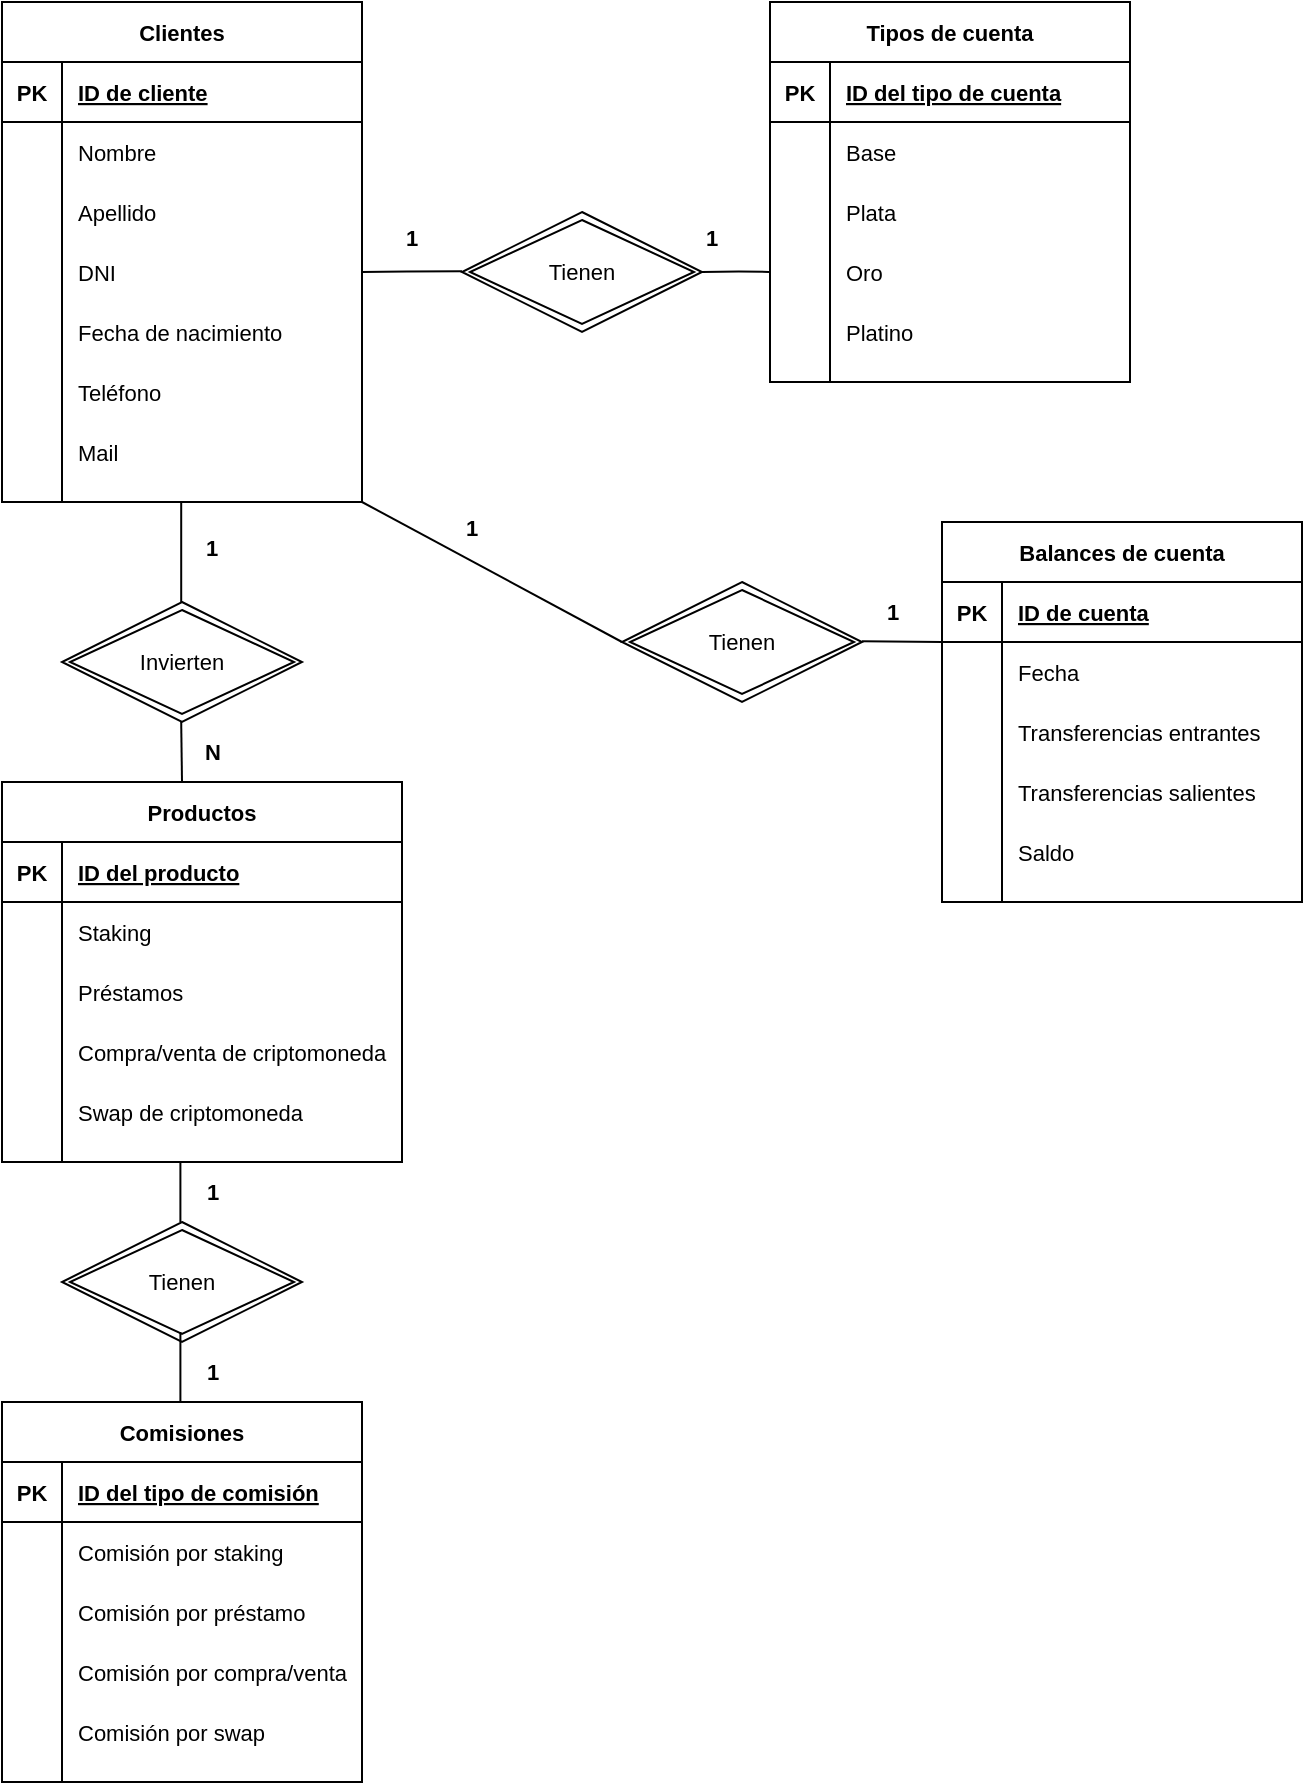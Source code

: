 <mxfile version="20.2.3"><diagram id="ckzgcsahci8-rYzXFJDU" name="Página-1"><mxGraphModel dx="1673" dy="885" grid="1" gridSize="10" guides="1" tooltips="1" connect="1" arrows="1" fold="1" page="1" pageScale="1" pageWidth="827" pageHeight="1169" math="0" shadow="0"><root><mxCell id="0"/><mxCell id="1" parent="0"/><mxCell id="NEdSUjGyFdrofW01_IVh-4" value="Clientes" style="shape=table;startSize=30;container=1;collapsible=1;childLayout=tableLayout;fixedRows=1;rowLines=0;fontStyle=1;align=center;resizeLast=1;fontSize=11;" vertex="1" parent="1"><mxGeometry x="30" y="10" width="180" height="250" as="geometry"><mxRectangle x="30" y="10" width="50" height="30" as="alternateBounds"/></mxGeometry></mxCell><mxCell id="NEdSUjGyFdrofW01_IVh-5" value="" style="shape=tableRow;horizontal=0;startSize=0;swimlaneHead=0;swimlaneBody=0;fillColor=none;collapsible=0;dropTarget=0;points=[[0,0.5],[1,0.5]];portConstraint=eastwest;top=0;left=0;right=0;bottom=1;fontSize=11;" vertex="1" parent="NEdSUjGyFdrofW01_IVh-4"><mxGeometry y="30" width="180" height="30" as="geometry"/></mxCell><mxCell id="NEdSUjGyFdrofW01_IVh-6" value="PK" style="shape=partialRectangle;connectable=0;fillColor=none;top=0;left=0;bottom=0;right=0;fontStyle=1;overflow=hidden;fontSize=11;" vertex="1" parent="NEdSUjGyFdrofW01_IVh-5"><mxGeometry width="30" height="30" as="geometry"><mxRectangle width="30" height="30" as="alternateBounds"/></mxGeometry></mxCell><mxCell id="NEdSUjGyFdrofW01_IVh-7" value="ID de cliente" style="shape=partialRectangle;connectable=0;fillColor=none;top=0;left=0;bottom=0;right=0;align=left;spacingLeft=6;fontStyle=5;overflow=hidden;fontSize=11;" vertex="1" parent="NEdSUjGyFdrofW01_IVh-5"><mxGeometry x="30" width="150" height="30" as="geometry"><mxRectangle width="150" height="30" as="alternateBounds"/></mxGeometry></mxCell><mxCell id="NEdSUjGyFdrofW01_IVh-8" value="" style="shape=tableRow;horizontal=0;startSize=0;swimlaneHead=0;swimlaneBody=0;fillColor=none;collapsible=0;dropTarget=0;points=[[0,0.5],[1,0.5]];portConstraint=eastwest;top=0;left=0;right=0;bottom=0;fontSize=11;" vertex="1" parent="NEdSUjGyFdrofW01_IVh-4"><mxGeometry y="60" width="180" height="30" as="geometry"/></mxCell><mxCell id="NEdSUjGyFdrofW01_IVh-9" value="" style="shape=partialRectangle;connectable=0;fillColor=none;top=0;left=0;bottom=0;right=0;editable=1;overflow=hidden;fontSize=11;" vertex="1" parent="NEdSUjGyFdrofW01_IVh-8"><mxGeometry width="30" height="30" as="geometry"><mxRectangle width="30" height="30" as="alternateBounds"/></mxGeometry></mxCell><mxCell id="NEdSUjGyFdrofW01_IVh-10" value="Nombre" style="shape=partialRectangle;connectable=0;fillColor=none;top=0;left=0;bottom=0;right=0;align=left;spacingLeft=6;overflow=hidden;fontSize=11;" vertex="1" parent="NEdSUjGyFdrofW01_IVh-8"><mxGeometry x="30" width="150" height="30" as="geometry"><mxRectangle width="150" height="30" as="alternateBounds"/></mxGeometry></mxCell><mxCell id="NEdSUjGyFdrofW01_IVh-11" value="" style="shape=tableRow;horizontal=0;startSize=0;swimlaneHead=0;swimlaneBody=0;fillColor=none;collapsible=0;dropTarget=0;points=[[0,0.5],[1,0.5]];portConstraint=eastwest;top=0;left=0;right=0;bottom=0;fontSize=11;" vertex="1" parent="NEdSUjGyFdrofW01_IVh-4"><mxGeometry y="90" width="180" height="30" as="geometry"/></mxCell><mxCell id="NEdSUjGyFdrofW01_IVh-12" value="" style="shape=partialRectangle;connectable=0;fillColor=none;top=0;left=0;bottom=0;right=0;editable=1;overflow=hidden;fontSize=11;" vertex="1" parent="NEdSUjGyFdrofW01_IVh-11"><mxGeometry width="30" height="30" as="geometry"><mxRectangle width="30" height="30" as="alternateBounds"/></mxGeometry></mxCell><mxCell id="NEdSUjGyFdrofW01_IVh-13" value="Apellido" style="shape=partialRectangle;connectable=0;fillColor=none;top=0;left=0;bottom=0;right=0;align=left;spacingLeft=6;overflow=hidden;fontSize=11;" vertex="1" parent="NEdSUjGyFdrofW01_IVh-11"><mxGeometry x="30" width="150" height="30" as="geometry"><mxRectangle width="150" height="30" as="alternateBounds"/></mxGeometry></mxCell><mxCell id="NEdSUjGyFdrofW01_IVh-14" value="" style="shape=tableRow;horizontal=0;startSize=0;swimlaneHead=0;swimlaneBody=0;fillColor=none;collapsible=0;dropTarget=0;points=[[0,0.5],[1,0.5]];portConstraint=eastwest;top=0;left=0;right=0;bottom=0;fontSize=11;" vertex="1" parent="NEdSUjGyFdrofW01_IVh-4"><mxGeometry y="120" width="180" height="30" as="geometry"/></mxCell><mxCell id="NEdSUjGyFdrofW01_IVh-15" value="" style="shape=partialRectangle;connectable=0;fillColor=none;top=0;left=0;bottom=0;right=0;editable=1;overflow=hidden;fontSize=11;" vertex="1" parent="NEdSUjGyFdrofW01_IVh-14"><mxGeometry width="30" height="30" as="geometry"><mxRectangle width="30" height="30" as="alternateBounds"/></mxGeometry></mxCell><mxCell id="NEdSUjGyFdrofW01_IVh-16" value="DNI" style="shape=partialRectangle;connectable=0;fillColor=none;top=0;left=0;bottom=0;right=0;align=left;spacingLeft=6;overflow=hidden;fontSize=11;" vertex="1" parent="NEdSUjGyFdrofW01_IVh-14"><mxGeometry x="30" width="150" height="30" as="geometry"><mxRectangle width="150" height="30" as="alternateBounds"/></mxGeometry></mxCell><mxCell id="NEdSUjGyFdrofW01_IVh-29" value="" style="shape=partialRectangle;connectable=0;fillColor=none;top=0;left=0;bottom=0;right=0;editable=1;overflow=hidden;fontSize=11;" vertex="1" parent="1"><mxGeometry x="30" y="160" width="30" height="30" as="geometry"><mxRectangle width="30" height="30" as="alternateBounds"/></mxGeometry></mxCell><mxCell id="NEdSUjGyFdrofW01_IVh-43" value="" style="endArrow=none;html=1;rounded=0;fontSize=11;startSize=14;endSize=14;curved=1;" edge="1" parent="1"><mxGeometry relative="1" as="geometry"><mxPoint x="60" y="160" as="sourcePoint"/><mxPoint x="60" y="260" as="targetPoint"/></mxGeometry></mxCell><mxCell id="NEdSUjGyFdrofW01_IVh-44" value="Fecha de nacimiento" style="shape=partialRectangle;connectable=0;fillColor=none;top=0;left=0;bottom=0;right=0;align=left;spacingLeft=6;overflow=hidden;fontSize=11;" vertex="1" parent="1"><mxGeometry x="60" y="160" width="150" height="30" as="geometry"><mxRectangle width="150" height="30" as="alternateBounds"/></mxGeometry></mxCell><mxCell id="NEdSUjGyFdrofW01_IVh-45" value="Teléfono" style="shape=partialRectangle;connectable=0;fillColor=none;top=0;left=0;bottom=0;right=0;align=left;spacingLeft=6;overflow=hidden;fontSize=11;" vertex="1" parent="1"><mxGeometry x="60" y="190" width="150" height="30" as="geometry"><mxRectangle width="150" height="30" as="alternateBounds"/></mxGeometry></mxCell><mxCell id="NEdSUjGyFdrofW01_IVh-46" value="Mail" style="shape=partialRectangle;connectable=0;fillColor=none;top=0;left=0;bottom=0;right=0;align=left;spacingLeft=6;overflow=hidden;fontSize=11;" vertex="1" parent="1"><mxGeometry x="60" y="220" width="150" height="30" as="geometry"><mxRectangle width="150" height="30" as="alternateBounds"/></mxGeometry></mxCell><mxCell id="NEdSUjGyFdrofW01_IVh-68" value="Tienen" style="shape=rhombus;double=1;perimeter=rhombusPerimeter;whiteSpace=wrap;html=1;align=center;fontSize=11;" vertex="1" parent="1"><mxGeometry x="260" y="115" width="120" height="60" as="geometry"/></mxCell><mxCell id="NEdSUjGyFdrofW01_IVh-75" value="" style="endArrow=none;html=1;rounded=0;fontSize=11;startSize=14;endSize=14;curved=1;exitX=1;exitY=0.5;exitDx=0;exitDy=0;" edge="1" parent="1" source="NEdSUjGyFdrofW01_IVh-14"><mxGeometry relative="1" as="geometry"><mxPoint x="220" y="145" as="sourcePoint"/><mxPoint x="260" y="144.6" as="targetPoint"/><Array as="points"><mxPoint x="230" y="144.6"/></Array></mxGeometry></mxCell><mxCell id="NEdSUjGyFdrofW01_IVh-77" value="" style="endArrow=none;html=1;rounded=0;fontSize=11;startSize=14;endSize=14;curved=1;exitX=1;exitY=0.5;exitDx=0;exitDy=0;entryX=0;entryY=0.5;entryDx=0;entryDy=0;" edge="1" parent="1"><mxGeometry relative="1" as="geometry"><mxPoint x="380" y="145" as="sourcePoint"/><mxPoint x="413.5" y="145" as="targetPoint"/><Array as="points"><mxPoint x="400" y="144.6"/></Array></mxGeometry></mxCell><mxCell id="NEdSUjGyFdrofW01_IVh-78" value="Tipos de cuenta" style="shape=table;startSize=30;container=1;collapsible=1;childLayout=tableLayout;fixedRows=1;rowLines=0;fontStyle=1;align=center;resizeLast=1;fontSize=11;" vertex="1" parent="1"><mxGeometry x="414" y="10" width="180" height="190" as="geometry"><mxRectangle x="30" y="10" width="50" height="30" as="alternateBounds"/></mxGeometry></mxCell><mxCell id="NEdSUjGyFdrofW01_IVh-79" value="" style="shape=tableRow;horizontal=0;startSize=0;swimlaneHead=0;swimlaneBody=0;fillColor=none;collapsible=0;dropTarget=0;points=[[0,0.5],[1,0.5]];portConstraint=eastwest;top=0;left=0;right=0;bottom=1;fontSize=11;" vertex="1" parent="NEdSUjGyFdrofW01_IVh-78"><mxGeometry y="30" width="180" height="30" as="geometry"/></mxCell><mxCell id="NEdSUjGyFdrofW01_IVh-80" value="PK" style="shape=partialRectangle;connectable=0;fillColor=none;top=0;left=0;bottom=0;right=0;fontStyle=1;overflow=hidden;fontSize=11;" vertex="1" parent="NEdSUjGyFdrofW01_IVh-79"><mxGeometry width="30" height="30" as="geometry"><mxRectangle width="30" height="30" as="alternateBounds"/></mxGeometry></mxCell><mxCell id="NEdSUjGyFdrofW01_IVh-81" value="ID del tipo de cuenta" style="shape=partialRectangle;connectable=0;fillColor=none;top=0;left=0;bottom=0;right=0;align=left;spacingLeft=6;fontStyle=5;overflow=hidden;fontSize=11;" vertex="1" parent="NEdSUjGyFdrofW01_IVh-79"><mxGeometry x="30" width="150" height="30" as="geometry"><mxRectangle width="150" height="30" as="alternateBounds"/></mxGeometry></mxCell><mxCell id="NEdSUjGyFdrofW01_IVh-82" value="" style="shape=tableRow;horizontal=0;startSize=0;swimlaneHead=0;swimlaneBody=0;fillColor=none;collapsible=0;dropTarget=0;points=[[0,0.5],[1,0.5]];portConstraint=eastwest;top=0;left=0;right=0;bottom=0;fontSize=11;" vertex="1" parent="NEdSUjGyFdrofW01_IVh-78"><mxGeometry y="60" width="180" height="30" as="geometry"/></mxCell><mxCell id="NEdSUjGyFdrofW01_IVh-83" value="" style="shape=partialRectangle;connectable=0;fillColor=none;top=0;left=0;bottom=0;right=0;editable=1;overflow=hidden;fontSize=11;" vertex="1" parent="NEdSUjGyFdrofW01_IVh-82"><mxGeometry width="30" height="30" as="geometry"><mxRectangle width="30" height="30" as="alternateBounds"/></mxGeometry></mxCell><mxCell id="NEdSUjGyFdrofW01_IVh-84" value="Base" style="shape=partialRectangle;connectable=0;fillColor=none;top=0;left=0;bottom=0;right=0;align=left;spacingLeft=6;overflow=hidden;fontSize=11;" vertex="1" parent="NEdSUjGyFdrofW01_IVh-82"><mxGeometry x="30" width="150" height="30" as="geometry"><mxRectangle width="150" height="30" as="alternateBounds"/></mxGeometry></mxCell><mxCell id="NEdSUjGyFdrofW01_IVh-85" value="" style="shape=tableRow;horizontal=0;startSize=0;swimlaneHead=0;swimlaneBody=0;fillColor=none;collapsible=0;dropTarget=0;points=[[0,0.5],[1,0.5]];portConstraint=eastwest;top=0;left=0;right=0;bottom=0;fontSize=11;" vertex="1" parent="NEdSUjGyFdrofW01_IVh-78"><mxGeometry y="90" width="180" height="30" as="geometry"/></mxCell><mxCell id="NEdSUjGyFdrofW01_IVh-86" value="" style="shape=partialRectangle;connectable=0;fillColor=none;top=0;left=0;bottom=0;right=0;editable=1;overflow=hidden;fontSize=11;" vertex="1" parent="NEdSUjGyFdrofW01_IVh-85"><mxGeometry width="30" height="30" as="geometry"><mxRectangle width="30" height="30" as="alternateBounds"/></mxGeometry></mxCell><mxCell id="NEdSUjGyFdrofW01_IVh-87" value="Plata" style="shape=partialRectangle;connectable=0;fillColor=none;top=0;left=0;bottom=0;right=0;align=left;spacingLeft=6;overflow=hidden;fontSize=11;" vertex="1" parent="NEdSUjGyFdrofW01_IVh-85"><mxGeometry x="30" width="150" height="30" as="geometry"><mxRectangle width="150" height="30" as="alternateBounds"/></mxGeometry></mxCell><mxCell id="NEdSUjGyFdrofW01_IVh-88" value="" style="shape=tableRow;horizontal=0;startSize=0;swimlaneHead=0;swimlaneBody=0;fillColor=none;collapsible=0;dropTarget=0;points=[[0,0.5],[1,0.5]];portConstraint=eastwest;top=0;left=0;right=0;bottom=0;fontSize=11;" vertex="1" parent="NEdSUjGyFdrofW01_IVh-78"><mxGeometry y="120" width="180" height="30" as="geometry"/></mxCell><mxCell id="NEdSUjGyFdrofW01_IVh-89" value="" style="shape=partialRectangle;connectable=0;fillColor=none;top=0;left=0;bottom=0;right=0;editable=1;overflow=hidden;fontSize=11;" vertex="1" parent="NEdSUjGyFdrofW01_IVh-88"><mxGeometry width="30" height="30" as="geometry"><mxRectangle width="30" height="30" as="alternateBounds"/></mxGeometry></mxCell><mxCell id="NEdSUjGyFdrofW01_IVh-90" value="Oro" style="shape=partialRectangle;connectable=0;fillColor=none;top=0;left=0;bottom=0;right=0;align=left;spacingLeft=6;overflow=hidden;fontSize=11;" vertex="1" parent="NEdSUjGyFdrofW01_IVh-88"><mxGeometry x="30" width="150" height="30" as="geometry"><mxRectangle width="150" height="30" as="alternateBounds"/></mxGeometry></mxCell><mxCell id="NEdSUjGyFdrofW01_IVh-91" value="" style="endArrow=none;html=1;rounded=0;fontSize=11;startSize=14;endSize=14;curved=1;" edge="1" parent="1"><mxGeometry relative="1" as="geometry"><mxPoint x="444" y="160" as="sourcePoint"/><mxPoint x="444" y="200" as="targetPoint"/></mxGeometry></mxCell><mxCell id="NEdSUjGyFdrofW01_IVh-92" value="&lt;b&gt;1&lt;/b&gt;" style="text;html=1;align=center;verticalAlign=middle;resizable=0;points=[];autosize=1;strokeColor=none;fillColor=none;fontSize=11;" vertex="1" parent="1"><mxGeometry x="460" y="300" width="30" height="30" as="geometry"/></mxCell><mxCell id="NEdSUjGyFdrofW01_IVh-95" value="Platino" style="shape=partialRectangle;connectable=0;fillColor=none;top=0;left=0;bottom=0;right=0;align=left;spacingLeft=6;overflow=hidden;fontSize=11;" vertex="1" parent="1"><mxGeometry x="444" y="160" width="150" height="30" as="geometry"><mxRectangle width="150" height="30" as="alternateBounds"/></mxGeometry></mxCell><mxCell id="NEdSUjGyFdrofW01_IVh-98" value="" style="endArrow=none;html=1;rounded=0;fontSize=11;startSize=14;endSize=14;curved=1;" edge="1" parent="1"><mxGeometry relative="1" as="geometry"><mxPoint x="119.6" y="260" as="sourcePoint"/><mxPoint x="119.6" y="310" as="targetPoint"/><Array as="points"><mxPoint x="119.6" y="280"/></Array></mxGeometry></mxCell><mxCell id="NEdSUjGyFdrofW01_IVh-99" value="Invierten" style="shape=rhombus;double=1;perimeter=rhombusPerimeter;whiteSpace=wrap;html=1;align=center;fontSize=11;" vertex="1" parent="1"><mxGeometry x="60" y="310" width="120" height="60" as="geometry"/></mxCell><mxCell id="NEdSUjGyFdrofW01_IVh-100" value="Productos" style="shape=table;startSize=30;container=1;collapsible=1;childLayout=tableLayout;fixedRows=1;rowLines=0;fontStyle=1;align=center;resizeLast=1;fontSize=11;" vertex="1" parent="1"><mxGeometry x="30" y="400" width="200" height="190" as="geometry"><mxRectangle x="30" y="10" width="50" height="30" as="alternateBounds"/></mxGeometry></mxCell><mxCell id="NEdSUjGyFdrofW01_IVh-101" value="" style="shape=tableRow;horizontal=0;startSize=0;swimlaneHead=0;swimlaneBody=0;fillColor=none;collapsible=0;dropTarget=0;points=[[0,0.5],[1,0.5]];portConstraint=eastwest;top=0;left=0;right=0;bottom=1;fontSize=11;" vertex="1" parent="NEdSUjGyFdrofW01_IVh-100"><mxGeometry y="30" width="200" height="30" as="geometry"/></mxCell><mxCell id="NEdSUjGyFdrofW01_IVh-102" value="PK" style="shape=partialRectangle;connectable=0;fillColor=none;top=0;left=0;bottom=0;right=0;fontStyle=1;overflow=hidden;fontSize=11;" vertex="1" parent="NEdSUjGyFdrofW01_IVh-101"><mxGeometry width="30" height="30" as="geometry"><mxRectangle width="30" height="30" as="alternateBounds"/></mxGeometry></mxCell><mxCell id="NEdSUjGyFdrofW01_IVh-103" value="ID del producto" style="shape=partialRectangle;connectable=0;fillColor=none;top=0;left=0;bottom=0;right=0;align=left;spacingLeft=6;fontStyle=5;overflow=hidden;fontSize=11;" vertex="1" parent="NEdSUjGyFdrofW01_IVh-101"><mxGeometry x="30" width="170" height="30" as="geometry"><mxRectangle width="170" height="30" as="alternateBounds"/></mxGeometry></mxCell><mxCell id="NEdSUjGyFdrofW01_IVh-104" value="" style="shape=tableRow;horizontal=0;startSize=0;swimlaneHead=0;swimlaneBody=0;fillColor=none;collapsible=0;dropTarget=0;points=[[0,0.5],[1,0.5]];portConstraint=eastwest;top=0;left=0;right=0;bottom=0;fontSize=11;" vertex="1" parent="NEdSUjGyFdrofW01_IVh-100"><mxGeometry y="60" width="200" height="30" as="geometry"/></mxCell><mxCell id="NEdSUjGyFdrofW01_IVh-105" value="" style="shape=partialRectangle;connectable=0;fillColor=none;top=0;left=0;bottom=0;right=0;editable=1;overflow=hidden;fontSize=11;" vertex="1" parent="NEdSUjGyFdrofW01_IVh-104"><mxGeometry width="30" height="30" as="geometry"><mxRectangle width="30" height="30" as="alternateBounds"/></mxGeometry></mxCell><mxCell id="NEdSUjGyFdrofW01_IVh-106" value="Staking" style="shape=partialRectangle;connectable=0;fillColor=none;top=0;left=0;bottom=0;right=0;align=left;spacingLeft=6;overflow=hidden;fontSize=11;" vertex="1" parent="NEdSUjGyFdrofW01_IVh-104"><mxGeometry x="30" width="170" height="30" as="geometry"><mxRectangle width="170" height="30" as="alternateBounds"/></mxGeometry></mxCell><mxCell id="NEdSUjGyFdrofW01_IVh-107" value="" style="shape=tableRow;horizontal=0;startSize=0;swimlaneHead=0;swimlaneBody=0;fillColor=none;collapsible=0;dropTarget=0;points=[[0,0.5],[1,0.5]];portConstraint=eastwest;top=0;left=0;right=0;bottom=0;fontSize=11;" vertex="1" parent="NEdSUjGyFdrofW01_IVh-100"><mxGeometry y="90" width="200" height="30" as="geometry"/></mxCell><mxCell id="NEdSUjGyFdrofW01_IVh-108" value="" style="shape=partialRectangle;connectable=0;fillColor=none;top=0;left=0;bottom=0;right=0;editable=1;overflow=hidden;fontSize=11;" vertex="1" parent="NEdSUjGyFdrofW01_IVh-107"><mxGeometry width="30" height="30" as="geometry"><mxRectangle width="30" height="30" as="alternateBounds"/></mxGeometry></mxCell><mxCell id="NEdSUjGyFdrofW01_IVh-109" value="Préstamos" style="shape=partialRectangle;connectable=0;fillColor=none;top=0;left=0;bottom=0;right=0;align=left;spacingLeft=6;overflow=hidden;fontSize=11;" vertex="1" parent="NEdSUjGyFdrofW01_IVh-107"><mxGeometry x="30" width="170" height="30" as="geometry"><mxRectangle width="170" height="30" as="alternateBounds"/></mxGeometry></mxCell><mxCell id="NEdSUjGyFdrofW01_IVh-110" value="" style="shape=tableRow;horizontal=0;startSize=0;swimlaneHead=0;swimlaneBody=0;fillColor=none;collapsible=0;dropTarget=0;points=[[0,0.5],[1,0.5]];portConstraint=eastwest;top=0;left=0;right=0;bottom=0;fontSize=11;" vertex="1" parent="NEdSUjGyFdrofW01_IVh-100"><mxGeometry y="120" width="200" height="30" as="geometry"/></mxCell><mxCell id="NEdSUjGyFdrofW01_IVh-111" value="" style="shape=partialRectangle;connectable=0;fillColor=none;top=0;left=0;bottom=0;right=0;editable=1;overflow=hidden;fontSize=11;" vertex="1" parent="NEdSUjGyFdrofW01_IVh-110"><mxGeometry width="30" height="30" as="geometry"><mxRectangle width="30" height="30" as="alternateBounds"/></mxGeometry></mxCell><mxCell id="NEdSUjGyFdrofW01_IVh-112" value="Compra/venta de criptomoneda" style="shape=partialRectangle;connectable=0;fillColor=none;top=0;left=0;bottom=0;right=0;align=left;spacingLeft=6;overflow=hidden;fontSize=11;" vertex="1" parent="NEdSUjGyFdrofW01_IVh-110"><mxGeometry x="30" width="170" height="30" as="geometry"><mxRectangle width="170" height="30" as="alternateBounds"/></mxGeometry></mxCell><mxCell id="NEdSUjGyFdrofW01_IVh-113" value="" style="endArrow=none;html=1;rounded=0;fontSize=11;startSize=14;endSize=14;curved=1;" edge="1" parent="1"><mxGeometry relative="1" as="geometry"><mxPoint x="60" y="550" as="sourcePoint"/><mxPoint x="60" y="590" as="targetPoint"/></mxGeometry></mxCell><mxCell id="NEdSUjGyFdrofW01_IVh-114" value="" style="endArrow=none;html=1;rounded=0;fontSize=11;startSize=14;endSize=14;curved=1;" edge="1" parent="1"><mxGeometry relative="1" as="geometry"><mxPoint x="119.6" y="370" as="sourcePoint"/><mxPoint x="120" y="400" as="targetPoint"/></mxGeometry></mxCell><mxCell id="NEdSUjGyFdrofW01_IVh-115" value="&lt;div&gt;&lt;b&gt;N&lt;/b&gt;&lt;/div&gt;" style="text;html=1;align=center;verticalAlign=middle;resizable=0;points=[];autosize=1;strokeColor=none;fillColor=none;fontSize=11;" vertex="1" parent="1"><mxGeometry x="120" y="370" width="30" height="30" as="geometry"/></mxCell><mxCell id="NEdSUjGyFdrofW01_IVh-116" value="&lt;b&gt;1&lt;/b&gt;" style="text;whiteSpace=wrap;html=1;fontSize=11;" vertex="1" parent="1"><mxGeometry x="230" y="115" width="40" height="40" as="geometry"/></mxCell><mxCell id="NEdSUjGyFdrofW01_IVh-118" value="&lt;b&gt;1&lt;/b&gt;" style="text;whiteSpace=wrap;html=1;fontSize=11;" vertex="1" parent="1"><mxGeometry x="130" y="270" width="40" height="40" as="geometry"/></mxCell><mxCell id="NEdSUjGyFdrofW01_IVh-119" value="Swap de criptomoneda" style="shape=partialRectangle;connectable=0;fillColor=none;top=0;left=0;bottom=0;right=0;align=left;spacingLeft=6;overflow=hidden;fontSize=11;" vertex="1" parent="1"><mxGeometry x="60" y="550" width="150" height="30" as="geometry"><mxRectangle width="150" height="30" as="alternateBounds"/></mxGeometry></mxCell><mxCell id="NEdSUjGyFdrofW01_IVh-122" value="Tienen" style="shape=rhombus;double=1;perimeter=rhombusPerimeter;whiteSpace=wrap;html=1;align=center;fontSize=11;" vertex="1" parent="1"><mxGeometry x="60" y="620" width="120" height="60" as="geometry"/></mxCell><mxCell id="NEdSUjGyFdrofW01_IVh-125" value="" style="endArrow=none;html=1;rounded=0;fontSize=11;startSize=14;endSize=14;curved=1;" edge="1" parent="1"><mxGeometry relative="1" as="geometry"><mxPoint x="119.2" y="590" as="sourcePoint"/><mxPoint x="119.2" y="620" as="targetPoint"/></mxGeometry></mxCell><mxCell id="NEdSUjGyFdrofW01_IVh-127" value="Comisiones" style="shape=table;startSize=30;container=1;collapsible=1;childLayout=tableLayout;fixedRows=1;rowLines=0;fontStyle=1;align=center;resizeLast=1;fontSize=11;" vertex="1" parent="1"><mxGeometry x="30" y="710" width="180" height="190" as="geometry"><mxRectangle x="30" y="10" width="50" height="30" as="alternateBounds"/></mxGeometry></mxCell><mxCell id="NEdSUjGyFdrofW01_IVh-128" value="" style="shape=tableRow;horizontal=0;startSize=0;swimlaneHead=0;swimlaneBody=0;fillColor=none;collapsible=0;dropTarget=0;points=[[0,0.5],[1,0.5]];portConstraint=eastwest;top=0;left=0;right=0;bottom=1;fontSize=11;" vertex="1" parent="NEdSUjGyFdrofW01_IVh-127"><mxGeometry y="30" width="180" height="30" as="geometry"/></mxCell><mxCell id="NEdSUjGyFdrofW01_IVh-129" value="PK" style="shape=partialRectangle;connectable=0;fillColor=none;top=0;left=0;bottom=0;right=0;fontStyle=1;overflow=hidden;fontSize=11;" vertex="1" parent="NEdSUjGyFdrofW01_IVh-128"><mxGeometry width="30" height="30" as="geometry"><mxRectangle width="30" height="30" as="alternateBounds"/></mxGeometry></mxCell><mxCell id="NEdSUjGyFdrofW01_IVh-130" value="ID del tipo de comisión" style="shape=partialRectangle;connectable=0;fillColor=none;top=0;left=0;bottom=0;right=0;align=left;spacingLeft=6;fontStyle=5;overflow=hidden;fontSize=11;" vertex="1" parent="NEdSUjGyFdrofW01_IVh-128"><mxGeometry x="30" width="150" height="30" as="geometry"><mxRectangle width="150" height="30" as="alternateBounds"/></mxGeometry></mxCell><mxCell id="NEdSUjGyFdrofW01_IVh-134" value="" style="shape=tableRow;horizontal=0;startSize=0;swimlaneHead=0;swimlaneBody=0;fillColor=none;collapsible=0;dropTarget=0;points=[[0,0.5],[1,0.5]];portConstraint=eastwest;top=0;left=0;right=0;bottom=0;fontSize=11;" vertex="1" parent="NEdSUjGyFdrofW01_IVh-127"><mxGeometry y="60" width="180" height="30" as="geometry"/></mxCell><mxCell id="NEdSUjGyFdrofW01_IVh-135" value="" style="shape=partialRectangle;connectable=0;fillColor=none;top=0;left=0;bottom=0;right=0;editable=1;overflow=hidden;fontSize=11;" vertex="1" parent="NEdSUjGyFdrofW01_IVh-134"><mxGeometry width="30" height="30" as="geometry"><mxRectangle width="30" height="30" as="alternateBounds"/></mxGeometry></mxCell><mxCell id="NEdSUjGyFdrofW01_IVh-136" value="Comisión por staking" style="shape=partialRectangle;connectable=0;fillColor=none;top=0;left=0;bottom=0;right=0;align=left;spacingLeft=6;overflow=hidden;fontSize=11;" vertex="1" parent="NEdSUjGyFdrofW01_IVh-134"><mxGeometry x="30" width="150" height="30" as="geometry"><mxRectangle width="150" height="30" as="alternateBounds"/></mxGeometry></mxCell><mxCell id="NEdSUjGyFdrofW01_IVh-137" value="" style="shape=tableRow;horizontal=0;startSize=0;swimlaneHead=0;swimlaneBody=0;fillColor=none;collapsible=0;dropTarget=0;points=[[0,0.5],[1,0.5]];portConstraint=eastwest;top=0;left=0;right=0;bottom=0;fontSize=11;" vertex="1" parent="NEdSUjGyFdrofW01_IVh-127"><mxGeometry y="90" width="180" height="30" as="geometry"/></mxCell><mxCell id="NEdSUjGyFdrofW01_IVh-138" value="" style="shape=partialRectangle;connectable=0;fillColor=none;top=0;left=0;bottom=0;right=0;editable=1;overflow=hidden;fontSize=11;" vertex="1" parent="NEdSUjGyFdrofW01_IVh-137"><mxGeometry width="30" height="30" as="geometry"><mxRectangle width="30" height="30" as="alternateBounds"/></mxGeometry></mxCell><mxCell id="NEdSUjGyFdrofW01_IVh-139" value="" style="shape=partialRectangle;connectable=0;fillColor=none;top=0;left=0;bottom=0;right=0;align=left;spacingLeft=6;overflow=hidden;fontSize=11;" vertex="1" parent="NEdSUjGyFdrofW01_IVh-137"><mxGeometry x="30" width="150" height="30" as="geometry"><mxRectangle width="150" height="30" as="alternateBounds"/></mxGeometry></mxCell><mxCell id="NEdSUjGyFdrofW01_IVh-140" value="" style="endArrow=none;html=1;rounded=0;fontSize=11;startSize=14;endSize=14;curved=1;" edge="1" parent="1"><mxGeometry relative="1" as="geometry"><mxPoint x="119.2" y="675" as="sourcePoint"/><mxPoint x="119.2" y="710" as="targetPoint"/><Array as="points"><mxPoint x="119.2" y="690"/></Array></mxGeometry></mxCell><mxCell id="NEdSUjGyFdrofW01_IVh-141" value="&lt;b&gt;1&lt;/b&gt;" style="text;html=1;align=center;verticalAlign=middle;resizable=0;points=[];autosize=1;strokeColor=none;fillColor=none;fontSize=11;" vertex="1" parent="1"><mxGeometry x="120" y="590" width="30" height="30" as="geometry"/></mxCell><mxCell id="NEdSUjGyFdrofW01_IVh-144" value="" style="endArrow=none;html=1;rounded=0;fontSize=11;startSize=14;endSize=14;curved=1;" edge="1" parent="1"><mxGeometry relative="1" as="geometry"><mxPoint x="60" y="780" as="sourcePoint"/><mxPoint x="60" y="900" as="targetPoint"/><Array as="points"><mxPoint x="60" y="810"/></Array></mxGeometry></mxCell><mxCell id="NEdSUjGyFdrofW01_IVh-146" value="&lt;b&gt;1&lt;/b&gt;" style="text;html=1;align=center;verticalAlign=middle;resizable=0;points=[];autosize=1;strokeColor=none;fillColor=none;fontSize=11;" vertex="1" parent="1"><mxGeometry x="120" y="680" width="30" height="30" as="geometry"/></mxCell><mxCell id="NEdSUjGyFdrofW01_IVh-148" value="" style="endArrow=none;html=1;rounded=0;fontSize=11;startSize=14;endSize=14;curved=1;" edge="1" parent="1"><mxGeometry width="50" height="50" relative="1" as="geometry"><mxPoint x="210" y="260" as="sourcePoint"/><mxPoint x="340" y="330" as="targetPoint"/></mxGeometry></mxCell><mxCell id="NEdSUjGyFdrofW01_IVh-149" value="Tienen" style="shape=rhombus;double=1;perimeter=rhombusPerimeter;whiteSpace=wrap;html=1;align=center;fontSize=11;" vertex="1" parent="1"><mxGeometry x="340" y="300" width="120" height="60" as="geometry"/></mxCell><mxCell id="NEdSUjGyFdrofW01_IVh-151" value="" style="endArrow=none;html=1;rounded=0;fontSize=11;startSize=14;endSize=14;curved=1;" edge="1" parent="1"><mxGeometry relative="1" as="geometry"><mxPoint x="460" y="329.6" as="sourcePoint"/><mxPoint x="500" y="330" as="targetPoint"/></mxGeometry></mxCell><mxCell id="NEdSUjGyFdrofW01_IVh-152" value="Balances de cuenta" style="shape=table;startSize=30;container=1;collapsible=1;childLayout=tableLayout;fixedRows=1;rowLines=0;fontStyle=1;align=center;resizeLast=1;fontSize=11;" vertex="1" parent="1"><mxGeometry x="500" y="270" width="180" height="190" as="geometry"><mxRectangle x="30" y="10" width="50" height="30" as="alternateBounds"/></mxGeometry></mxCell><mxCell id="NEdSUjGyFdrofW01_IVh-153" value="" style="shape=tableRow;horizontal=0;startSize=0;swimlaneHead=0;swimlaneBody=0;fillColor=none;collapsible=0;dropTarget=0;points=[[0,0.5],[1,0.5]];portConstraint=eastwest;top=0;left=0;right=0;bottom=1;fontSize=11;" vertex="1" parent="NEdSUjGyFdrofW01_IVh-152"><mxGeometry y="30" width="180" height="30" as="geometry"/></mxCell><mxCell id="NEdSUjGyFdrofW01_IVh-154" value="PK" style="shape=partialRectangle;connectable=0;fillColor=none;top=0;left=0;bottom=0;right=0;fontStyle=1;overflow=hidden;fontSize=11;" vertex="1" parent="NEdSUjGyFdrofW01_IVh-153"><mxGeometry width="30" height="30" as="geometry"><mxRectangle width="30" height="30" as="alternateBounds"/></mxGeometry></mxCell><mxCell id="NEdSUjGyFdrofW01_IVh-155" value="ID de cuenta" style="shape=partialRectangle;connectable=0;fillColor=none;top=0;left=0;bottom=0;right=0;align=left;spacingLeft=6;fontStyle=5;overflow=hidden;fontSize=11;" vertex="1" parent="NEdSUjGyFdrofW01_IVh-153"><mxGeometry x="30" width="150" height="30" as="geometry"><mxRectangle width="150" height="30" as="alternateBounds"/></mxGeometry></mxCell><mxCell id="NEdSUjGyFdrofW01_IVh-156" value="" style="shape=tableRow;horizontal=0;startSize=0;swimlaneHead=0;swimlaneBody=0;fillColor=none;collapsible=0;dropTarget=0;points=[[0,0.5],[1,0.5]];portConstraint=eastwest;top=0;left=0;right=0;bottom=0;fontSize=11;" vertex="1" parent="NEdSUjGyFdrofW01_IVh-152"><mxGeometry y="60" width="180" height="30" as="geometry"/></mxCell><mxCell id="NEdSUjGyFdrofW01_IVh-157" value="" style="shape=partialRectangle;connectable=0;fillColor=none;top=0;left=0;bottom=0;right=0;editable=1;overflow=hidden;fontSize=11;" vertex="1" parent="NEdSUjGyFdrofW01_IVh-156"><mxGeometry width="30" height="30" as="geometry"><mxRectangle width="30" height="30" as="alternateBounds"/></mxGeometry></mxCell><mxCell id="NEdSUjGyFdrofW01_IVh-158" value="Fecha" style="shape=partialRectangle;connectable=0;fillColor=none;top=0;left=0;bottom=0;right=0;align=left;spacingLeft=6;overflow=hidden;fontSize=11;" vertex="1" parent="NEdSUjGyFdrofW01_IVh-156"><mxGeometry x="30" width="150" height="30" as="geometry"><mxRectangle width="150" height="30" as="alternateBounds"/></mxGeometry></mxCell><mxCell id="NEdSUjGyFdrofW01_IVh-159" value="" style="shape=tableRow;horizontal=0;startSize=0;swimlaneHead=0;swimlaneBody=0;fillColor=none;collapsible=0;dropTarget=0;points=[[0,0.5],[1,0.5]];portConstraint=eastwest;top=0;left=0;right=0;bottom=0;fontSize=11;" vertex="1" parent="NEdSUjGyFdrofW01_IVh-152"><mxGeometry y="90" width="180" height="30" as="geometry"/></mxCell><mxCell id="NEdSUjGyFdrofW01_IVh-160" value="" style="shape=partialRectangle;connectable=0;fillColor=none;top=0;left=0;bottom=0;right=0;editable=1;overflow=hidden;fontSize=11;" vertex="1" parent="NEdSUjGyFdrofW01_IVh-159"><mxGeometry width="30" height="30" as="geometry"><mxRectangle width="30" height="30" as="alternateBounds"/></mxGeometry></mxCell><mxCell id="NEdSUjGyFdrofW01_IVh-161" value="Transferencias entrantes" style="shape=partialRectangle;connectable=0;fillColor=none;top=0;left=0;bottom=0;right=0;align=left;spacingLeft=6;overflow=hidden;fontSize=11;" vertex="1" parent="NEdSUjGyFdrofW01_IVh-159"><mxGeometry x="30" width="150" height="30" as="geometry"><mxRectangle width="150" height="30" as="alternateBounds"/></mxGeometry></mxCell><mxCell id="NEdSUjGyFdrofW01_IVh-162" value="" style="shape=tableRow;horizontal=0;startSize=0;swimlaneHead=0;swimlaneBody=0;fillColor=none;collapsible=0;dropTarget=0;points=[[0,0.5],[1,0.5]];portConstraint=eastwest;top=0;left=0;right=0;bottom=0;fontSize=11;" vertex="1" parent="NEdSUjGyFdrofW01_IVh-152"><mxGeometry y="120" width="180" height="30" as="geometry"/></mxCell><mxCell id="NEdSUjGyFdrofW01_IVh-163" value="" style="shape=partialRectangle;connectable=0;fillColor=none;top=0;left=0;bottom=0;right=0;editable=1;overflow=hidden;fontSize=11;" vertex="1" parent="NEdSUjGyFdrofW01_IVh-162"><mxGeometry width="30" height="30" as="geometry"><mxRectangle width="30" height="30" as="alternateBounds"/></mxGeometry></mxCell><mxCell id="NEdSUjGyFdrofW01_IVh-164" value="Transferencias salientes" style="shape=partialRectangle;connectable=0;fillColor=none;top=0;left=0;bottom=0;right=0;align=left;spacingLeft=6;overflow=hidden;fontSize=11;" vertex="1" parent="NEdSUjGyFdrofW01_IVh-162"><mxGeometry x="30" width="150" height="30" as="geometry"><mxRectangle width="150" height="30" as="alternateBounds"/></mxGeometry></mxCell><mxCell id="NEdSUjGyFdrofW01_IVh-165" value="&lt;b&gt;1&lt;/b&gt;" style="text;whiteSpace=wrap;html=1;fontSize=11;" vertex="1" parent="1"><mxGeometry x="260" y="260" width="40" height="40" as="geometry"/></mxCell><mxCell id="NEdSUjGyFdrofW01_IVh-166" value="" style="endArrow=none;html=1;rounded=0;fontSize=11;startSize=14;endSize=14;curved=1;" edge="1" parent="1"><mxGeometry relative="1" as="geometry"><mxPoint x="530" y="420" as="sourcePoint"/><mxPoint x="530" y="460" as="targetPoint"/></mxGeometry></mxCell><mxCell id="NEdSUjGyFdrofW01_IVh-167" value="Saldo" style="shape=partialRectangle;connectable=0;fillColor=none;top=0;left=0;bottom=0;right=0;align=left;spacingLeft=6;overflow=hidden;fontSize=11;" vertex="1" parent="1"><mxGeometry x="530" y="420" width="150" height="30" as="geometry"><mxRectangle width="150" height="30" as="alternateBounds"/></mxGeometry></mxCell><mxCell id="NEdSUjGyFdrofW01_IVh-168" value="Comisión por préstamo" style="shape=partialRectangle;connectable=0;fillColor=none;top=0;left=0;bottom=0;right=0;align=left;spacingLeft=6;overflow=hidden;fontSize=11;" vertex="1" parent="1"><mxGeometry x="60" y="800" width="150" height="30" as="geometry"><mxRectangle width="150" height="30" as="alternateBounds"/></mxGeometry></mxCell><mxCell id="NEdSUjGyFdrofW01_IVh-169" value="Comisión por compra/venta" style="shape=partialRectangle;connectable=0;fillColor=none;top=0;left=0;bottom=0;right=0;align=left;spacingLeft=6;overflow=hidden;fontSize=11;" vertex="1" parent="1"><mxGeometry x="60" y="830" width="150" height="30" as="geometry"><mxRectangle width="150" height="30" as="alternateBounds"/></mxGeometry></mxCell><mxCell id="NEdSUjGyFdrofW01_IVh-170" value="Comisión por swap" style="shape=partialRectangle;connectable=0;fillColor=none;top=0;left=0;bottom=0;right=0;align=left;spacingLeft=6;overflow=hidden;fontSize=11;" vertex="1" parent="1"><mxGeometry x="60" y="860" width="150" height="30" as="geometry"><mxRectangle width="150" height="30" as="alternateBounds"/></mxGeometry></mxCell><mxCell id="NEdSUjGyFdrofW01_IVh-171" value="&lt;b&gt;1&lt;/b&gt;" style="text;whiteSpace=wrap;html=1;fontSize=11;" vertex="1" parent="1"><mxGeometry x="380" y="115" width="40" height="40" as="geometry"/></mxCell></root></mxGraphModel></diagram></mxfile>